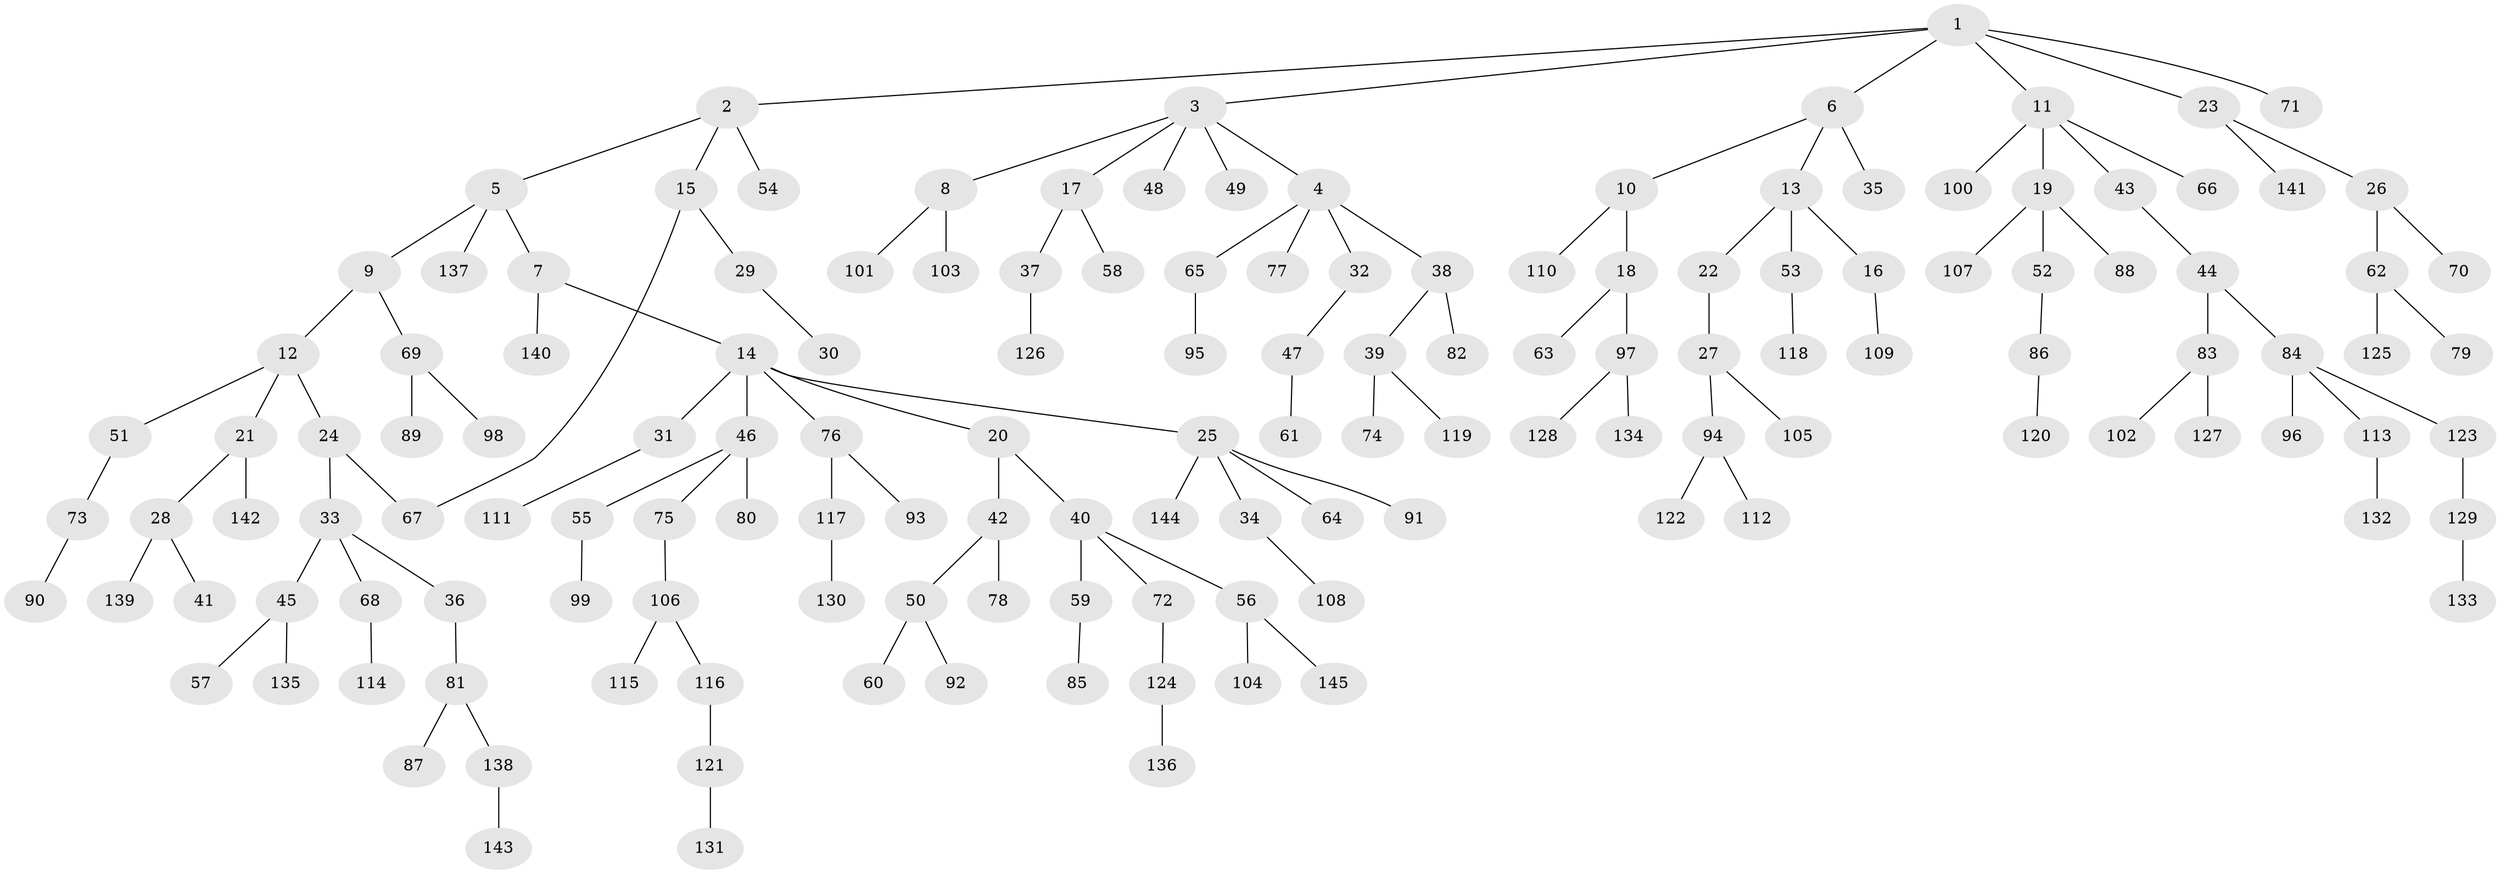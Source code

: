 // coarse degree distribution, {7: 0.01, 5: 0.08, 2: 0.23, 4: 0.06, 6: 0.01, 3: 0.08, 1: 0.53}
// Generated by graph-tools (version 1.1) at 2025/41/03/06/25 10:41:30]
// undirected, 145 vertices, 145 edges
graph export_dot {
graph [start="1"]
  node [color=gray90,style=filled];
  1;
  2;
  3;
  4;
  5;
  6;
  7;
  8;
  9;
  10;
  11;
  12;
  13;
  14;
  15;
  16;
  17;
  18;
  19;
  20;
  21;
  22;
  23;
  24;
  25;
  26;
  27;
  28;
  29;
  30;
  31;
  32;
  33;
  34;
  35;
  36;
  37;
  38;
  39;
  40;
  41;
  42;
  43;
  44;
  45;
  46;
  47;
  48;
  49;
  50;
  51;
  52;
  53;
  54;
  55;
  56;
  57;
  58;
  59;
  60;
  61;
  62;
  63;
  64;
  65;
  66;
  67;
  68;
  69;
  70;
  71;
  72;
  73;
  74;
  75;
  76;
  77;
  78;
  79;
  80;
  81;
  82;
  83;
  84;
  85;
  86;
  87;
  88;
  89;
  90;
  91;
  92;
  93;
  94;
  95;
  96;
  97;
  98;
  99;
  100;
  101;
  102;
  103;
  104;
  105;
  106;
  107;
  108;
  109;
  110;
  111;
  112;
  113;
  114;
  115;
  116;
  117;
  118;
  119;
  120;
  121;
  122;
  123;
  124;
  125;
  126;
  127;
  128;
  129;
  130;
  131;
  132;
  133;
  134;
  135;
  136;
  137;
  138;
  139;
  140;
  141;
  142;
  143;
  144;
  145;
  1 -- 2;
  1 -- 3;
  1 -- 6;
  1 -- 11;
  1 -- 23;
  1 -- 71;
  2 -- 5;
  2 -- 15;
  2 -- 54;
  3 -- 4;
  3 -- 8;
  3 -- 17;
  3 -- 48;
  3 -- 49;
  4 -- 32;
  4 -- 38;
  4 -- 65;
  4 -- 77;
  5 -- 7;
  5 -- 9;
  5 -- 137;
  6 -- 10;
  6 -- 13;
  6 -- 35;
  7 -- 14;
  7 -- 140;
  8 -- 101;
  8 -- 103;
  9 -- 12;
  9 -- 69;
  10 -- 18;
  10 -- 110;
  11 -- 19;
  11 -- 43;
  11 -- 66;
  11 -- 100;
  12 -- 21;
  12 -- 24;
  12 -- 51;
  13 -- 16;
  13 -- 22;
  13 -- 53;
  14 -- 20;
  14 -- 25;
  14 -- 31;
  14 -- 46;
  14 -- 76;
  15 -- 29;
  15 -- 67;
  16 -- 109;
  17 -- 37;
  17 -- 58;
  18 -- 63;
  18 -- 97;
  19 -- 52;
  19 -- 88;
  19 -- 107;
  20 -- 40;
  20 -- 42;
  21 -- 28;
  21 -- 142;
  22 -- 27;
  23 -- 26;
  23 -- 141;
  24 -- 33;
  24 -- 67;
  25 -- 34;
  25 -- 64;
  25 -- 91;
  25 -- 144;
  26 -- 62;
  26 -- 70;
  27 -- 94;
  27 -- 105;
  28 -- 41;
  28 -- 139;
  29 -- 30;
  31 -- 111;
  32 -- 47;
  33 -- 36;
  33 -- 45;
  33 -- 68;
  34 -- 108;
  36 -- 81;
  37 -- 126;
  38 -- 39;
  38 -- 82;
  39 -- 74;
  39 -- 119;
  40 -- 56;
  40 -- 59;
  40 -- 72;
  42 -- 50;
  42 -- 78;
  43 -- 44;
  44 -- 83;
  44 -- 84;
  45 -- 57;
  45 -- 135;
  46 -- 55;
  46 -- 75;
  46 -- 80;
  47 -- 61;
  50 -- 60;
  50 -- 92;
  51 -- 73;
  52 -- 86;
  53 -- 118;
  55 -- 99;
  56 -- 104;
  56 -- 145;
  59 -- 85;
  62 -- 79;
  62 -- 125;
  65 -- 95;
  68 -- 114;
  69 -- 89;
  69 -- 98;
  72 -- 124;
  73 -- 90;
  75 -- 106;
  76 -- 93;
  76 -- 117;
  81 -- 87;
  81 -- 138;
  83 -- 102;
  83 -- 127;
  84 -- 96;
  84 -- 113;
  84 -- 123;
  86 -- 120;
  94 -- 112;
  94 -- 122;
  97 -- 128;
  97 -- 134;
  106 -- 115;
  106 -- 116;
  113 -- 132;
  116 -- 121;
  117 -- 130;
  121 -- 131;
  123 -- 129;
  124 -- 136;
  129 -- 133;
  138 -- 143;
}
